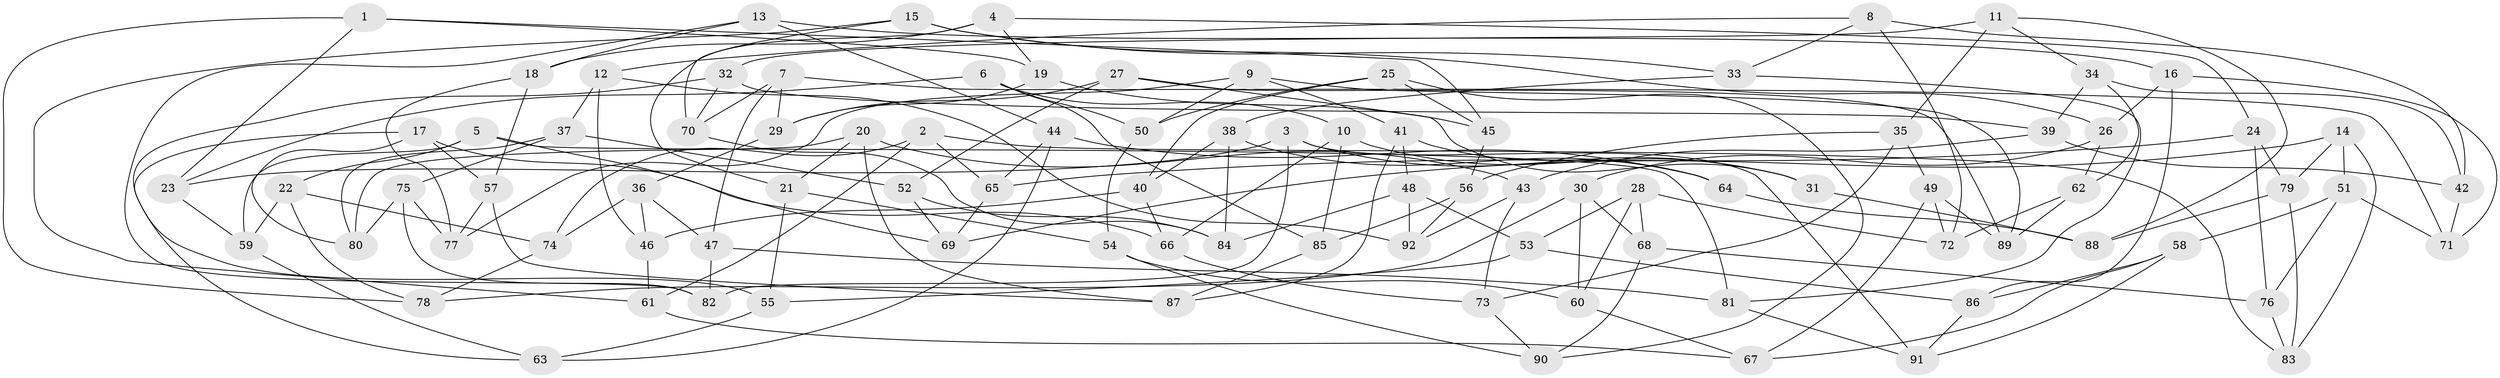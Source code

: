 // coarse degree distribution, {4: 0.515625, 6: 0.328125, 3: 0.046875, 5: 0.109375}
// Generated by graph-tools (version 1.1) at 2025/24/03/03/25 07:24:28]
// undirected, 92 vertices, 184 edges
graph export_dot {
graph [start="1"]
  node [color=gray90,style=filled];
  1;
  2;
  3;
  4;
  5;
  6;
  7;
  8;
  9;
  10;
  11;
  12;
  13;
  14;
  15;
  16;
  17;
  18;
  19;
  20;
  21;
  22;
  23;
  24;
  25;
  26;
  27;
  28;
  29;
  30;
  31;
  32;
  33;
  34;
  35;
  36;
  37;
  38;
  39;
  40;
  41;
  42;
  43;
  44;
  45;
  46;
  47;
  48;
  49;
  50;
  51;
  52;
  53;
  54;
  55;
  56;
  57;
  58;
  59;
  60;
  61;
  62;
  63;
  64;
  65;
  66;
  67;
  68;
  69;
  70;
  71;
  72;
  73;
  74;
  75;
  76;
  77;
  78;
  79;
  80;
  81;
  82;
  83;
  84;
  85;
  86;
  87;
  88;
  89;
  90;
  91;
  92;
  1 -- 19;
  1 -- 45;
  1 -- 23;
  1 -- 78;
  2 -- 65;
  2 -- 61;
  2 -- 83;
  2 -- 74;
  3 -- 23;
  3 -- 91;
  3 -- 82;
  3 -- 31;
  4 -- 24;
  4 -- 18;
  4 -- 19;
  4 -- 21;
  5 -- 59;
  5 -- 22;
  5 -- 69;
  5 -- 81;
  6 -- 50;
  6 -- 10;
  6 -- 85;
  6 -- 23;
  7 -- 70;
  7 -- 47;
  7 -- 29;
  7 -- 71;
  8 -- 72;
  8 -- 12;
  8 -- 33;
  8 -- 42;
  9 -- 41;
  9 -- 89;
  9 -- 77;
  9 -- 50;
  10 -- 31;
  10 -- 66;
  10 -- 85;
  11 -- 88;
  11 -- 32;
  11 -- 35;
  11 -- 34;
  12 -- 37;
  12 -- 92;
  12 -- 46;
  13 -- 44;
  13 -- 16;
  13 -- 82;
  13 -- 18;
  14 -- 79;
  14 -- 69;
  14 -- 51;
  14 -- 83;
  15 -- 61;
  15 -- 33;
  15 -- 26;
  15 -- 70;
  16 -- 86;
  16 -- 26;
  16 -- 71;
  17 -- 66;
  17 -- 57;
  17 -- 63;
  17 -- 80;
  18 -- 57;
  18 -- 77;
  19 -- 45;
  19 -- 29;
  20 -- 21;
  20 -- 43;
  20 -- 80;
  20 -- 87;
  21 -- 55;
  21 -- 54;
  22 -- 74;
  22 -- 78;
  22 -- 59;
  23 -- 59;
  24 -- 76;
  24 -- 79;
  24 -- 65;
  25 -- 45;
  25 -- 90;
  25 -- 40;
  25 -- 50;
  26 -- 30;
  26 -- 62;
  27 -- 52;
  27 -- 29;
  27 -- 31;
  27 -- 89;
  28 -- 60;
  28 -- 68;
  28 -- 72;
  28 -- 53;
  29 -- 36;
  30 -- 60;
  30 -- 78;
  30 -- 68;
  31 -- 88;
  32 -- 55;
  32 -- 70;
  32 -- 39;
  33 -- 81;
  33 -- 38;
  34 -- 42;
  34 -- 39;
  34 -- 62;
  35 -- 73;
  35 -- 49;
  35 -- 56;
  36 -- 46;
  36 -- 74;
  36 -- 47;
  37 -- 80;
  37 -- 75;
  37 -- 52;
  38 -- 84;
  38 -- 64;
  38 -- 40;
  39 -- 43;
  39 -- 42;
  40 -- 46;
  40 -- 66;
  41 -- 64;
  41 -- 87;
  41 -- 48;
  42 -- 71;
  43 -- 73;
  43 -- 92;
  44 -- 63;
  44 -- 65;
  44 -- 64;
  45 -- 56;
  46 -- 61;
  47 -- 81;
  47 -- 82;
  48 -- 92;
  48 -- 53;
  48 -- 84;
  49 -- 89;
  49 -- 67;
  49 -- 72;
  50 -- 54;
  51 -- 71;
  51 -- 58;
  51 -- 76;
  52 -- 69;
  52 -- 84;
  53 -- 55;
  53 -- 86;
  54 -- 90;
  54 -- 60;
  55 -- 63;
  56 -- 85;
  56 -- 92;
  57 -- 77;
  57 -- 87;
  58 -- 86;
  58 -- 91;
  58 -- 67;
  59 -- 63;
  60 -- 67;
  61 -- 67;
  62 -- 72;
  62 -- 89;
  64 -- 88;
  65 -- 69;
  66 -- 73;
  68 -- 76;
  68 -- 90;
  70 -- 84;
  73 -- 90;
  74 -- 78;
  75 -- 82;
  75 -- 80;
  75 -- 77;
  76 -- 83;
  79 -- 83;
  79 -- 88;
  81 -- 91;
  85 -- 87;
  86 -- 91;
}
